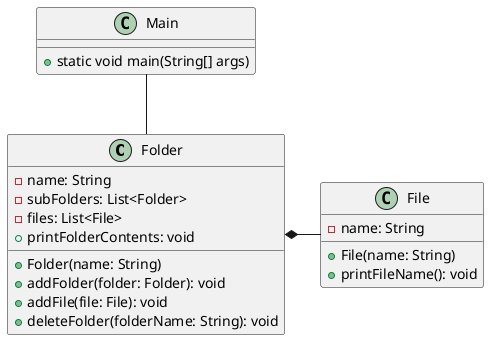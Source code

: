 @startuml

Folder *- File
Main -- Folder

class File {
    -name: String
    +File(name: String)
    +printFileName(): void
}

class Folder {
    -name: String
    -subFolders: List<Folder>
    -files: List<File>
    +Folder(name: String)
    +addFolder(folder: Folder): void
    +addFile(file: File): void
    +printFolderContents: void
    +deleteFolder(folderName: String): void
}

class Main {
    +static void main(String[] args)
}
@enduml
